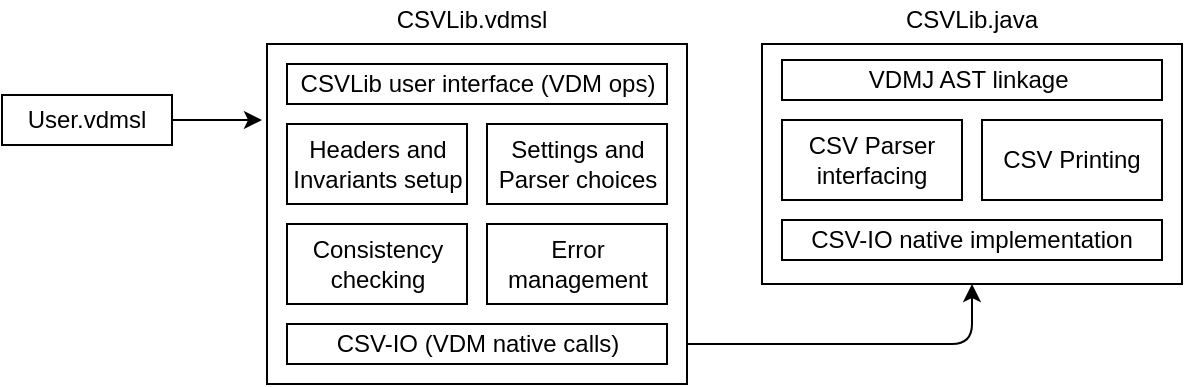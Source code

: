 <mxfile>
    <diagram id="3vJI7QXsskfFWkMhxEzt" name="Page-1">
        <mxGraphModel dx="837" dy="625" grid="1" gridSize="10" guides="1" tooltips="1" connect="1" arrows="1" fold="1" page="1" pageScale="1" pageWidth="827" pageHeight="1169" background="none" math="0" shadow="0">
            <root>
                <mxCell id="0"/>
                <mxCell id="1" parent="0"/>
                <mxCell id="18" style="edgeStyle=none;html=1;" edge="1" parent="1" source="2">
                    <mxGeometry relative="1" as="geometry">
                        <mxPoint x="150" y="130" as="targetPoint"/>
                    </mxGeometry>
                </mxCell>
                <mxCell id="2" value="User.vdmsl" style="whiteSpace=wrap;html=1;" vertex="1" parent="1">
                    <mxGeometry x="20" y="117.5" width="85" height="25" as="geometry"/>
                </mxCell>
                <mxCell id="21" style="edgeStyle=none;html=1;exitX=1;exitY=0.5;exitDx=0;exitDy=0;entryX=0.5;entryY=1;entryDx=0;entryDy=0;" edge="1" parent="1" source="10" target="13">
                    <mxGeometry relative="1" as="geometry">
                        <mxPoint x="263" y="310" as="targetPoint"/>
                        <Array as="points">
                            <mxPoint x="505" y="242"/>
                        </Array>
                    </mxGeometry>
                </mxCell>
                <mxCell id="31" value="CSVLib.java" style="text;html=1;strokeColor=none;fillColor=none;align=center;verticalAlign=middle;whiteSpace=wrap;rounded=0;rotation=0;" vertex="1" parent="1">
                    <mxGeometry x="400" y="70" width="210" height="20" as="geometry"/>
                </mxCell>
                <mxCell id="20" value="" style="group;" vertex="1" connectable="0" parent="1">
                    <mxGeometry x="400" y="92" width="210" height="120" as="geometry"/>
                </mxCell>
                <mxCell id="13" value="" style="whiteSpace=wrap;html=1;" vertex="1" parent="20">
                    <mxGeometry width="210" height="120" as="geometry"/>
                </mxCell>
                <mxCell id="17" value="CSV-IO native implementation" style="whiteSpace=wrap;html=1;" vertex="1" parent="20">
                    <mxGeometry x="10" y="88" width="190" height="20" as="geometry"/>
                </mxCell>
                <mxCell id="15" value="VDMJ AST linkage&amp;nbsp;" style="whiteSpace=wrap;html=1;" vertex="1" parent="20">
                    <mxGeometry x="10" y="8" width="190" height="20" as="geometry"/>
                </mxCell>
                <mxCell id="14" value="CSV Parser interfacing" style="whiteSpace=wrap;html=1;" vertex="1" parent="20">
                    <mxGeometry x="10" y="38" width="90" height="40" as="geometry"/>
                </mxCell>
                <mxCell id="16" value="CSV Printing" style="whiteSpace=wrap;html=1;" vertex="1" parent="20">
                    <mxGeometry x="110" y="38" width="90" height="40" as="geometry"/>
                </mxCell>
                <mxCell id="24" value="CSVLib.vdmsl" style="text;html=1;strokeColor=none;fillColor=none;align=center;verticalAlign=middle;whiteSpace=wrap;rounded=0;rotation=0;" vertex="1" parent="1">
                    <mxGeometry x="150" y="70" width="210" height="20" as="geometry"/>
                </mxCell>
                <mxCell id="27" value="" style="group" vertex="1" connectable="0" parent="1">
                    <mxGeometry x="152.5" y="92" width="210" height="170" as="geometry"/>
                </mxCell>
                <mxCell id="3" value="" style="whiteSpace=wrap;html=1;" vertex="1" parent="27">
                    <mxGeometry width="210" height="170" as="geometry"/>
                </mxCell>
                <mxCell id="4" value="Consistency checking" style="whiteSpace=wrap;html=1;" vertex="1" parent="27">
                    <mxGeometry x="10" y="90" width="90" height="40" as="geometry"/>
                </mxCell>
                <mxCell id="5" value="Error management" style="whiteSpace=wrap;html=1;" vertex="1" parent="27">
                    <mxGeometry x="110" y="90" width="90" height="40" as="geometry"/>
                </mxCell>
                <mxCell id="6" value="Headers and Invariants setup" style="whiteSpace=wrap;html=1;" vertex="1" parent="27">
                    <mxGeometry x="10" y="40" width="90" height="40" as="geometry"/>
                </mxCell>
                <mxCell id="7" value="Settings and Parser choices" style="whiteSpace=wrap;html=1;" vertex="1" parent="27">
                    <mxGeometry x="110" y="40" width="90" height="40" as="geometry"/>
                </mxCell>
                <mxCell id="10" value="CSV-IO (VDM native calls)" style="whiteSpace=wrap;html=1;" vertex="1" parent="27">
                    <mxGeometry x="10" y="140" width="190" height="20" as="geometry"/>
                </mxCell>
                <mxCell id="23" value="CSVLib user interface (VDM ops)" style="whiteSpace=wrap;html=1;" vertex="1" parent="27">
                    <mxGeometry x="10" y="10" width="190" height="20" as="geometry"/>
                </mxCell>
            </root>
        </mxGraphModel>
    </diagram>
</mxfile>